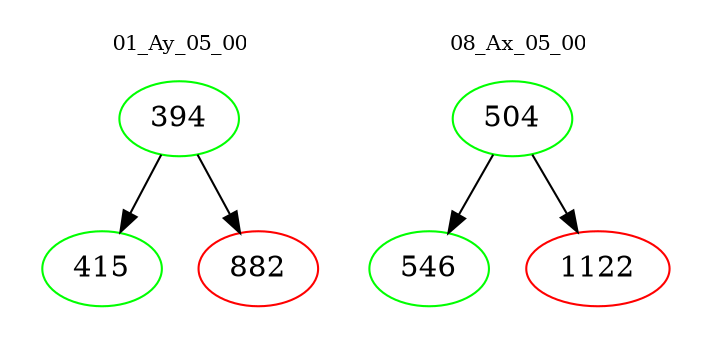 digraph{
subgraph cluster_0 {
color = white
label = "01_Ay_05_00";
fontsize=10;
T0_394 [label="394", color="green"]
T0_394 -> T0_415 [color="black"]
T0_415 [label="415", color="green"]
T0_394 -> T0_882 [color="black"]
T0_882 [label="882", color="red"]
}
subgraph cluster_1 {
color = white
label = "08_Ax_05_00";
fontsize=10;
T1_504 [label="504", color="green"]
T1_504 -> T1_546 [color="black"]
T1_546 [label="546", color="green"]
T1_504 -> T1_1122 [color="black"]
T1_1122 [label="1122", color="red"]
}
}
